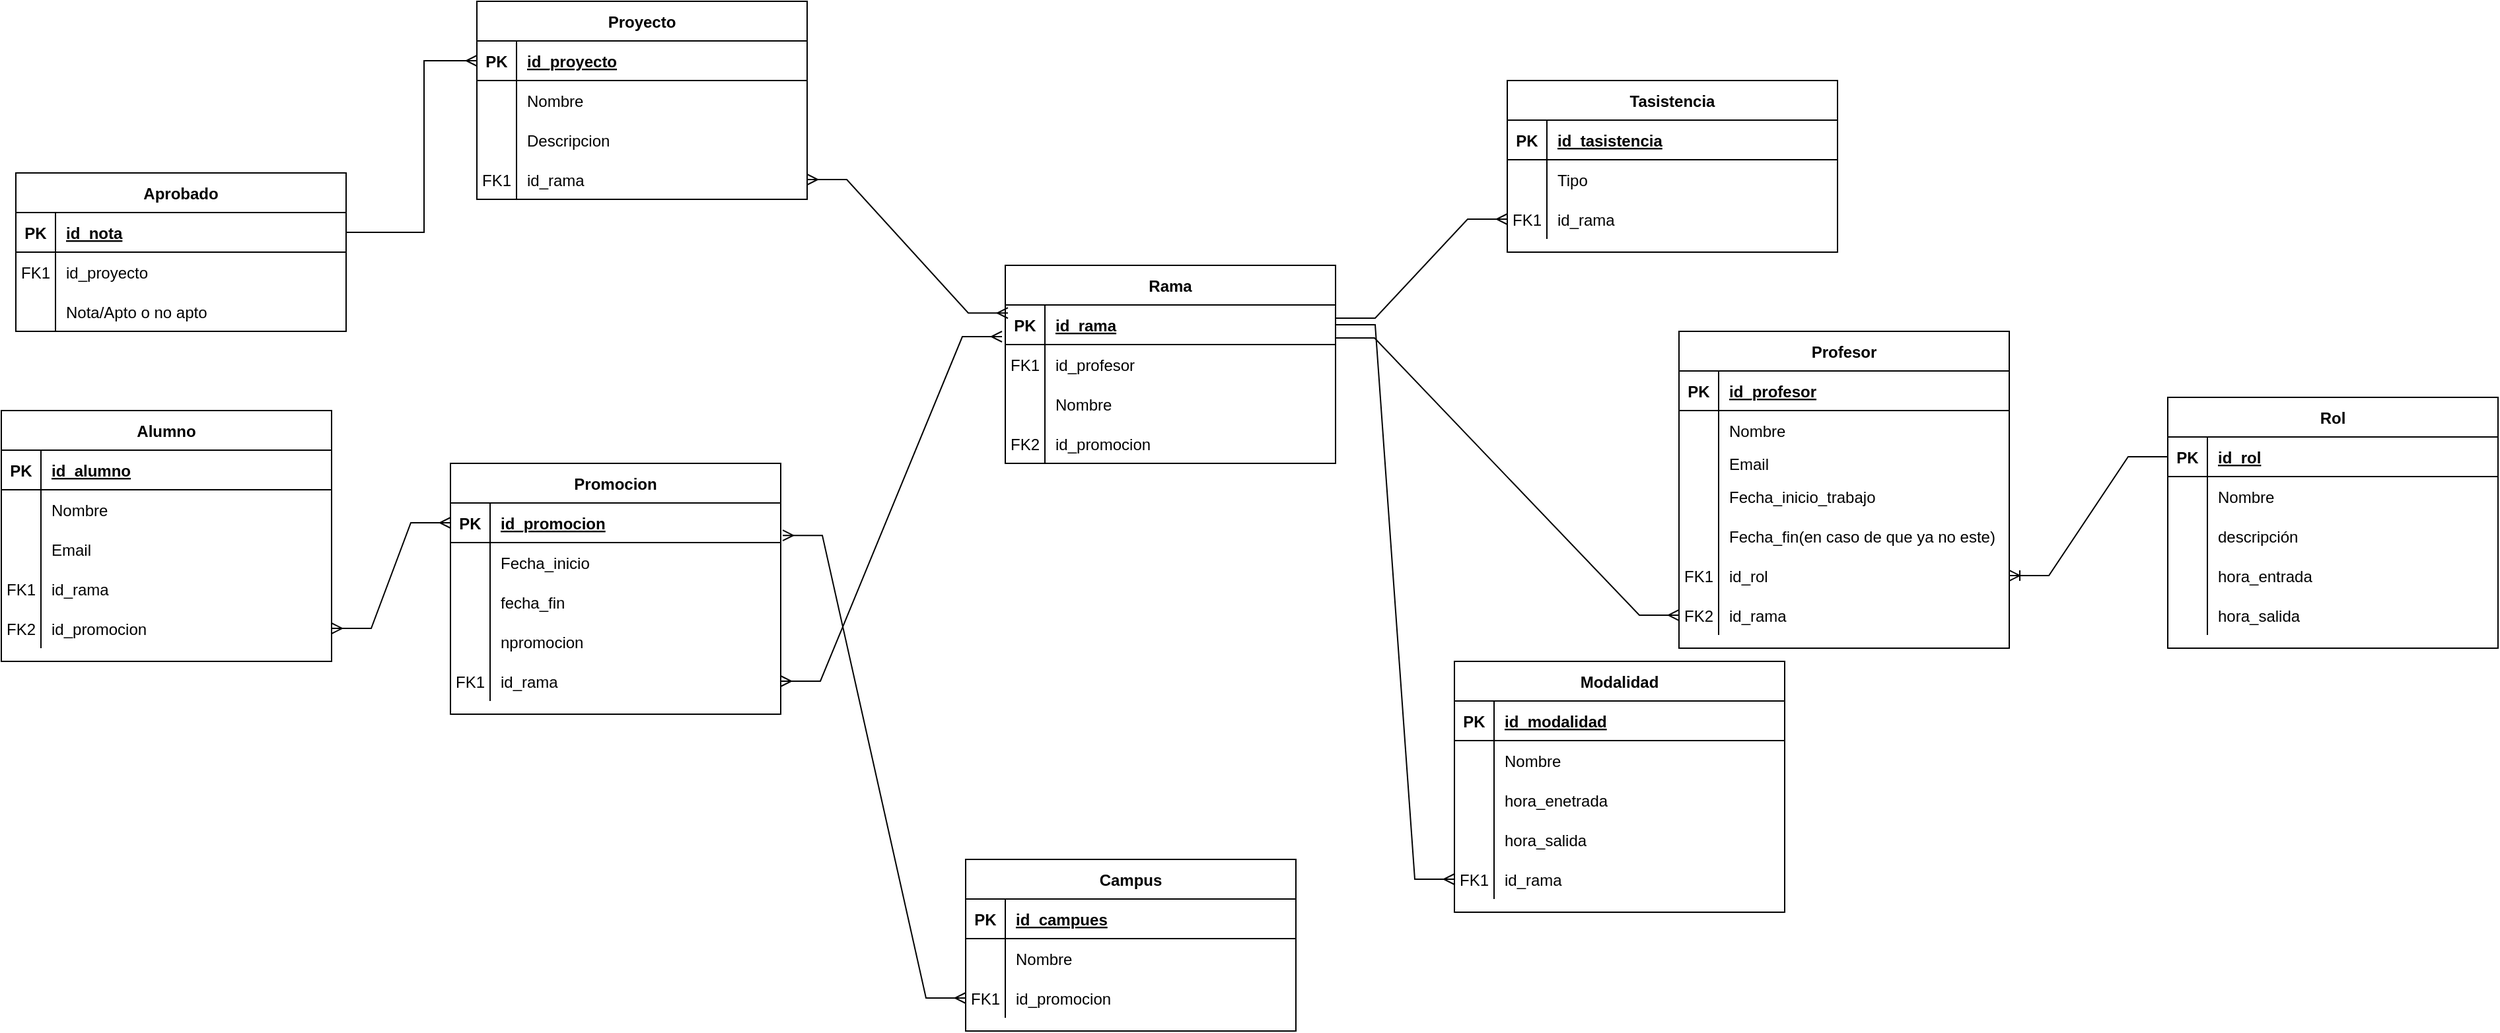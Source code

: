 <mxfile>
    <diagram id="R2lEEEUBdFMjLlhIrx00" name="Page-1">
        <mxGraphModel dx="2539" dy="1251" grid="1" gridSize="10" guides="1" tooltips="1" connect="1" arrows="1" fold="1" page="1" pageScale="1" pageWidth="850" pageHeight="1100" math="0" shadow="0" extFonts="Permanent Marker^https://fonts.googleapis.com/css?family=Permanent+Marker">
            <root>
                <mxCell id="0"/>
                <mxCell id="1" parent="0"/>
                <mxCell id="C-vyLk0tnHw3VtMMgP7b-13" value="Alumno" style="shape=table;startSize=30;container=1;collapsible=1;childLayout=tableLayout;fixedRows=1;rowLines=0;fontStyle=1;align=center;resizeLast=1;" parent="1" vertex="1">
                    <mxGeometry x="-20" y="350" width="250" height="190" as="geometry"/>
                </mxCell>
                <mxCell id="C-vyLk0tnHw3VtMMgP7b-14" value="" style="shape=partialRectangle;collapsible=0;dropTarget=0;pointerEvents=0;fillColor=none;points=[[0,0.5],[1,0.5]];portConstraint=eastwest;top=0;left=0;right=0;bottom=1;" parent="C-vyLk0tnHw3VtMMgP7b-13" vertex="1">
                    <mxGeometry y="30" width="250" height="30" as="geometry"/>
                </mxCell>
                <mxCell id="C-vyLk0tnHw3VtMMgP7b-15" value="PK" style="shape=partialRectangle;overflow=hidden;connectable=0;fillColor=none;top=0;left=0;bottom=0;right=0;fontStyle=1;" parent="C-vyLk0tnHw3VtMMgP7b-14" vertex="1">
                    <mxGeometry width="30" height="30" as="geometry">
                        <mxRectangle width="30" height="30" as="alternateBounds"/>
                    </mxGeometry>
                </mxCell>
                <mxCell id="C-vyLk0tnHw3VtMMgP7b-16" value="id_alumno" style="shape=partialRectangle;overflow=hidden;connectable=0;fillColor=none;top=0;left=0;bottom=0;right=0;align=left;spacingLeft=6;fontStyle=5;" parent="C-vyLk0tnHw3VtMMgP7b-14" vertex="1">
                    <mxGeometry x="30" width="220" height="30" as="geometry">
                        <mxRectangle width="220" height="30" as="alternateBounds"/>
                    </mxGeometry>
                </mxCell>
                <mxCell id="C-vyLk0tnHw3VtMMgP7b-17" value="" style="shape=partialRectangle;collapsible=0;dropTarget=0;pointerEvents=0;fillColor=none;points=[[0,0.5],[1,0.5]];portConstraint=eastwest;top=0;left=0;right=0;bottom=0;" parent="C-vyLk0tnHw3VtMMgP7b-13" vertex="1">
                    <mxGeometry y="60" width="250" height="30" as="geometry"/>
                </mxCell>
                <mxCell id="C-vyLk0tnHw3VtMMgP7b-18" value="" style="shape=partialRectangle;overflow=hidden;connectable=0;fillColor=none;top=0;left=0;bottom=0;right=0;" parent="C-vyLk0tnHw3VtMMgP7b-17" vertex="1">
                    <mxGeometry width="30" height="30" as="geometry">
                        <mxRectangle width="30" height="30" as="alternateBounds"/>
                    </mxGeometry>
                </mxCell>
                <mxCell id="C-vyLk0tnHw3VtMMgP7b-19" value="Nombre" style="shape=partialRectangle;overflow=hidden;connectable=0;fillColor=none;top=0;left=0;bottom=0;right=0;align=left;spacingLeft=6;" parent="C-vyLk0tnHw3VtMMgP7b-17" vertex="1">
                    <mxGeometry x="30" width="220" height="30" as="geometry">
                        <mxRectangle width="220" height="30" as="alternateBounds"/>
                    </mxGeometry>
                </mxCell>
                <mxCell id="C-vyLk0tnHw3VtMMgP7b-20" value="" style="shape=partialRectangle;collapsible=0;dropTarget=0;pointerEvents=0;fillColor=none;points=[[0,0.5],[1,0.5]];portConstraint=eastwest;top=0;left=0;right=0;bottom=0;" parent="C-vyLk0tnHw3VtMMgP7b-13" vertex="1">
                    <mxGeometry y="90" width="250" height="30" as="geometry"/>
                </mxCell>
                <mxCell id="C-vyLk0tnHw3VtMMgP7b-21" value="" style="shape=partialRectangle;overflow=hidden;connectable=0;fillColor=none;top=0;left=0;bottom=0;right=0;" parent="C-vyLk0tnHw3VtMMgP7b-20" vertex="1">
                    <mxGeometry width="30" height="30" as="geometry">
                        <mxRectangle width="30" height="30" as="alternateBounds"/>
                    </mxGeometry>
                </mxCell>
                <mxCell id="C-vyLk0tnHw3VtMMgP7b-22" value="Email" style="shape=partialRectangle;overflow=hidden;connectable=0;fillColor=none;top=0;left=0;bottom=0;right=0;align=left;spacingLeft=6;" parent="C-vyLk0tnHw3VtMMgP7b-20" vertex="1">
                    <mxGeometry x="30" width="220" height="30" as="geometry">
                        <mxRectangle width="220" height="30" as="alternateBounds"/>
                    </mxGeometry>
                </mxCell>
                <mxCell id="nscSmtSABDr_prFmmE68-13" style="shape=partialRectangle;collapsible=0;dropTarget=0;pointerEvents=0;fillColor=none;points=[[0,0.5],[1,0.5]];portConstraint=eastwest;top=0;left=0;right=0;bottom=0;" parent="C-vyLk0tnHw3VtMMgP7b-13" vertex="1">
                    <mxGeometry y="120" width="250" height="30" as="geometry"/>
                </mxCell>
                <mxCell id="nscSmtSABDr_prFmmE68-14" value="FK1" style="shape=partialRectangle;overflow=hidden;connectable=0;fillColor=none;top=0;left=0;bottom=0;right=0;" parent="nscSmtSABDr_prFmmE68-13" vertex="1">
                    <mxGeometry width="30" height="30" as="geometry">
                        <mxRectangle width="30" height="30" as="alternateBounds"/>
                    </mxGeometry>
                </mxCell>
                <mxCell id="nscSmtSABDr_prFmmE68-15" value="id_rama" style="shape=partialRectangle;overflow=hidden;connectable=0;fillColor=none;top=0;left=0;bottom=0;right=0;align=left;spacingLeft=6;" parent="nscSmtSABDr_prFmmE68-13" vertex="1">
                    <mxGeometry x="30" width="220" height="30" as="geometry">
                        <mxRectangle width="220" height="30" as="alternateBounds"/>
                    </mxGeometry>
                </mxCell>
                <mxCell id="nscSmtSABDr_prFmmE68-1" style="shape=partialRectangle;collapsible=0;dropTarget=0;pointerEvents=0;fillColor=none;points=[[0,0.5],[1,0.5]];portConstraint=eastwest;top=0;left=0;right=0;bottom=0;" parent="C-vyLk0tnHw3VtMMgP7b-13" vertex="1">
                    <mxGeometry y="150" width="250" height="30" as="geometry"/>
                </mxCell>
                <mxCell id="nscSmtSABDr_prFmmE68-2" value="FK2" style="shape=partialRectangle;overflow=hidden;connectable=0;fillColor=none;top=0;left=0;bottom=0;right=0;" parent="nscSmtSABDr_prFmmE68-1" vertex="1">
                    <mxGeometry width="30" height="30" as="geometry">
                        <mxRectangle width="30" height="30" as="alternateBounds"/>
                    </mxGeometry>
                </mxCell>
                <mxCell id="nscSmtSABDr_prFmmE68-3" value="id_promocion" style="shape=partialRectangle;overflow=hidden;connectable=0;fillColor=none;top=0;left=0;bottom=0;right=0;align=left;spacingLeft=6;" parent="nscSmtSABDr_prFmmE68-1" vertex="1">
                    <mxGeometry x="30" width="220" height="30" as="geometry">
                        <mxRectangle width="220" height="30" as="alternateBounds"/>
                    </mxGeometry>
                </mxCell>
                <mxCell id="nscSmtSABDr_prFmmE68-20" value="Rama" style="shape=table;startSize=30;container=1;collapsible=1;childLayout=tableLayout;fixedRows=1;rowLines=0;fontStyle=1;align=center;resizeLast=1;" parent="1" vertex="1">
                    <mxGeometry x="740" y="240" width="250" height="150" as="geometry"/>
                </mxCell>
                <mxCell id="nscSmtSABDr_prFmmE68-21" value="" style="shape=partialRectangle;collapsible=0;dropTarget=0;pointerEvents=0;fillColor=none;points=[[0,0.5],[1,0.5]];portConstraint=eastwest;top=0;left=0;right=0;bottom=1;" parent="nscSmtSABDr_prFmmE68-20" vertex="1">
                    <mxGeometry y="30" width="250" height="30" as="geometry"/>
                </mxCell>
                <mxCell id="nscSmtSABDr_prFmmE68-22" value="PK" style="shape=partialRectangle;overflow=hidden;connectable=0;fillColor=none;top=0;left=0;bottom=0;right=0;fontStyle=1;" parent="nscSmtSABDr_prFmmE68-21" vertex="1">
                    <mxGeometry width="30" height="30" as="geometry">
                        <mxRectangle width="30" height="30" as="alternateBounds"/>
                    </mxGeometry>
                </mxCell>
                <mxCell id="nscSmtSABDr_prFmmE68-23" value="id_rama" style="shape=partialRectangle;overflow=hidden;connectable=0;fillColor=none;top=0;left=0;bottom=0;right=0;align=left;spacingLeft=6;fontStyle=5;" parent="nscSmtSABDr_prFmmE68-21" vertex="1">
                    <mxGeometry x="30" width="220" height="30" as="geometry">
                        <mxRectangle width="220" height="30" as="alternateBounds"/>
                    </mxGeometry>
                </mxCell>
                <mxCell id="nscSmtSABDr_prFmmE68-49" style="shape=partialRectangle;collapsible=0;dropTarget=0;pointerEvents=0;fillColor=none;points=[[0,0.5],[1,0.5]];portConstraint=eastwest;top=0;left=0;right=0;bottom=0;" parent="nscSmtSABDr_prFmmE68-20" vertex="1">
                    <mxGeometry y="60" width="250" height="30" as="geometry"/>
                </mxCell>
                <mxCell id="nscSmtSABDr_prFmmE68-50" value="FK1" style="shape=partialRectangle;overflow=hidden;connectable=0;fillColor=none;top=0;left=0;bottom=0;right=0;" parent="nscSmtSABDr_prFmmE68-49" vertex="1">
                    <mxGeometry width="30" height="30" as="geometry">
                        <mxRectangle width="30" height="30" as="alternateBounds"/>
                    </mxGeometry>
                </mxCell>
                <mxCell id="nscSmtSABDr_prFmmE68-51" value="id_profesor" style="shape=partialRectangle;overflow=hidden;connectable=0;fillColor=none;top=0;left=0;bottom=0;right=0;align=left;spacingLeft=6;" parent="nscSmtSABDr_prFmmE68-49" vertex="1">
                    <mxGeometry x="30" width="220" height="30" as="geometry">
                        <mxRectangle width="220" height="30" as="alternateBounds"/>
                    </mxGeometry>
                </mxCell>
                <mxCell id="nscSmtSABDr_prFmmE68-24" value="" style="shape=partialRectangle;collapsible=0;dropTarget=0;pointerEvents=0;fillColor=none;points=[[0,0.5],[1,0.5]];portConstraint=eastwest;top=0;left=0;right=0;bottom=0;" parent="nscSmtSABDr_prFmmE68-20" vertex="1">
                    <mxGeometry y="90" width="250" height="30" as="geometry"/>
                </mxCell>
                <mxCell id="nscSmtSABDr_prFmmE68-25" value="" style="shape=partialRectangle;overflow=hidden;connectable=0;fillColor=none;top=0;left=0;bottom=0;right=0;" parent="nscSmtSABDr_prFmmE68-24" vertex="1">
                    <mxGeometry width="30" height="30" as="geometry">
                        <mxRectangle width="30" height="30" as="alternateBounds"/>
                    </mxGeometry>
                </mxCell>
                <mxCell id="nscSmtSABDr_prFmmE68-26" value="Nombre" style="shape=partialRectangle;overflow=hidden;connectable=0;fillColor=none;top=0;left=0;bottom=0;right=0;align=left;spacingLeft=6;" parent="nscSmtSABDr_prFmmE68-24" vertex="1">
                    <mxGeometry x="30" width="220" height="30" as="geometry">
                        <mxRectangle width="220" height="30" as="alternateBounds"/>
                    </mxGeometry>
                </mxCell>
                <mxCell id="ohaVqcJ5guhxGsW0atLM-52" style="shape=partialRectangle;collapsible=0;dropTarget=0;pointerEvents=0;fillColor=none;points=[[0,0.5],[1,0.5]];portConstraint=eastwest;top=0;left=0;right=0;bottom=0;" parent="nscSmtSABDr_prFmmE68-20" vertex="1">
                    <mxGeometry y="120" width="250" height="30" as="geometry"/>
                </mxCell>
                <mxCell id="ohaVqcJ5guhxGsW0atLM-53" value="FK2" style="shape=partialRectangle;overflow=hidden;connectable=0;fillColor=none;top=0;left=0;bottom=0;right=0;" parent="ohaVqcJ5guhxGsW0atLM-52" vertex="1">
                    <mxGeometry width="30" height="30" as="geometry">
                        <mxRectangle width="30" height="30" as="alternateBounds"/>
                    </mxGeometry>
                </mxCell>
                <mxCell id="ohaVqcJ5guhxGsW0atLM-54" value="id_promocion" style="shape=partialRectangle;overflow=hidden;connectable=0;fillColor=none;top=0;left=0;bottom=0;right=0;align=left;spacingLeft=6;" parent="ohaVqcJ5guhxGsW0atLM-52" vertex="1">
                    <mxGeometry x="30" width="220" height="30" as="geometry">
                        <mxRectangle width="220" height="30" as="alternateBounds"/>
                    </mxGeometry>
                </mxCell>
                <mxCell id="nscSmtSABDr_prFmmE68-62" value="Proyecto" style="shape=table;startSize=30;container=1;collapsible=1;childLayout=tableLayout;fixedRows=1;rowLines=0;fontStyle=1;align=center;resizeLast=1;" parent="1" vertex="1">
                    <mxGeometry x="340" y="40" width="250" height="150" as="geometry"/>
                </mxCell>
                <mxCell id="nscSmtSABDr_prFmmE68-63" value="" style="shape=partialRectangle;collapsible=0;dropTarget=0;pointerEvents=0;fillColor=none;points=[[0,0.5],[1,0.5]];portConstraint=eastwest;top=0;left=0;right=0;bottom=1;" parent="nscSmtSABDr_prFmmE68-62" vertex="1">
                    <mxGeometry y="30" width="250" height="30" as="geometry"/>
                </mxCell>
                <mxCell id="nscSmtSABDr_prFmmE68-64" value="PK" style="shape=partialRectangle;overflow=hidden;connectable=0;fillColor=none;top=0;left=0;bottom=0;right=0;fontStyle=1;" parent="nscSmtSABDr_prFmmE68-63" vertex="1">
                    <mxGeometry width="30" height="30" as="geometry">
                        <mxRectangle width="30" height="30" as="alternateBounds"/>
                    </mxGeometry>
                </mxCell>
                <mxCell id="nscSmtSABDr_prFmmE68-65" value="id_proyecto" style="shape=partialRectangle;overflow=hidden;connectable=0;fillColor=none;top=0;left=0;bottom=0;right=0;align=left;spacingLeft=6;fontStyle=5;" parent="nscSmtSABDr_prFmmE68-63" vertex="1">
                    <mxGeometry x="30" width="220" height="30" as="geometry">
                        <mxRectangle width="220" height="30" as="alternateBounds"/>
                    </mxGeometry>
                </mxCell>
                <mxCell id="nscSmtSABDr_prFmmE68-66" style="shape=partialRectangle;collapsible=0;dropTarget=0;pointerEvents=0;fillColor=none;points=[[0,0.5],[1,0.5]];portConstraint=eastwest;top=0;left=0;right=0;bottom=0;" parent="nscSmtSABDr_prFmmE68-62" vertex="1">
                    <mxGeometry y="60" width="250" height="30" as="geometry"/>
                </mxCell>
                <mxCell id="nscSmtSABDr_prFmmE68-67" style="shape=partialRectangle;overflow=hidden;connectable=0;fillColor=none;top=0;left=0;bottom=0;right=0;" parent="nscSmtSABDr_prFmmE68-66" vertex="1">
                    <mxGeometry width="30" height="30" as="geometry">
                        <mxRectangle width="30" height="30" as="alternateBounds"/>
                    </mxGeometry>
                </mxCell>
                <mxCell id="nscSmtSABDr_prFmmE68-68" value="Nombre" style="shape=partialRectangle;overflow=hidden;connectable=0;fillColor=none;top=0;left=0;bottom=0;right=0;align=left;spacingLeft=6;" parent="nscSmtSABDr_prFmmE68-66" vertex="1">
                    <mxGeometry x="30" width="220" height="30" as="geometry">
                        <mxRectangle width="220" height="30" as="alternateBounds"/>
                    </mxGeometry>
                </mxCell>
                <mxCell id="nscSmtSABDr_prFmmE68-69" style="shape=partialRectangle;collapsible=0;dropTarget=0;pointerEvents=0;fillColor=none;points=[[0,0.5],[1,0.5]];portConstraint=eastwest;top=0;left=0;right=0;bottom=0;" parent="nscSmtSABDr_prFmmE68-62" vertex="1">
                    <mxGeometry y="90" width="250" height="30" as="geometry"/>
                </mxCell>
                <mxCell id="nscSmtSABDr_prFmmE68-70" style="shape=partialRectangle;overflow=hidden;connectable=0;fillColor=none;top=0;left=0;bottom=0;right=0;" parent="nscSmtSABDr_prFmmE68-69" vertex="1">
                    <mxGeometry width="30" height="30" as="geometry">
                        <mxRectangle width="30" height="30" as="alternateBounds"/>
                    </mxGeometry>
                </mxCell>
                <mxCell id="nscSmtSABDr_prFmmE68-71" value="Descripcion" style="shape=partialRectangle;overflow=hidden;connectable=0;fillColor=none;top=0;left=0;bottom=0;right=0;align=left;spacingLeft=6;" parent="nscSmtSABDr_prFmmE68-69" vertex="1">
                    <mxGeometry x="30" width="220" height="30" as="geometry">
                        <mxRectangle width="220" height="30" as="alternateBounds"/>
                    </mxGeometry>
                </mxCell>
                <mxCell id="ohaVqcJ5guhxGsW0atLM-45" style="shape=partialRectangle;collapsible=0;dropTarget=0;pointerEvents=0;fillColor=none;points=[[0,0.5],[1,0.5]];portConstraint=eastwest;top=0;left=0;right=0;bottom=0;" parent="nscSmtSABDr_prFmmE68-62" vertex="1">
                    <mxGeometry y="120" width="250" height="30" as="geometry"/>
                </mxCell>
                <mxCell id="ohaVqcJ5guhxGsW0atLM-46" value="FK1" style="shape=partialRectangle;overflow=hidden;connectable=0;fillColor=none;top=0;left=0;bottom=0;right=0;" parent="ohaVqcJ5guhxGsW0atLM-45" vertex="1">
                    <mxGeometry width="30" height="30" as="geometry">
                        <mxRectangle width="30" height="30" as="alternateBounds"/>
                    </mxGeometry>
                </mxCell>
                <mxCell id="ohaVqcJ5guhxGsW0atLM-47" value="id_rama" style="shape=partialRectangle;overflow=hidden;connectable=0;fillColor=none;top=0;left=0;bottom=0;right=0;align=left;spacingLeft=6;" parent="ohaVqcJ5guhxGsW0atLM-45" vertex="1">
                    <mxGeometry x="30" width="220" height="30" as="geometry">
                        <mxRectangle width="220" height="30" as="alternateBounds"/>
                    </mxGeometry>
                </mxCell>
                <mxCell id="nscSmtSABDr_prFmmE68-84" value="Profesor" style="shape=table;startSize=30;container=1;collapsible=1;childLayout=tableLayout;fixedRows=1;rowLines=0;fontStyle=1;align=center;resizeLast=1;" parent="1" vertex="1">
                    <mxGeometry x="1250" y="290" width="250" height="240" as="geometry"/>
                </mxCell>
                <mxCell id="nscSmtSABDr_prFmmE68-85" value="" style="shape=partialRectangle;collapsible=0;dropTarget=0;pointerEvents=0;fillColor=none;points=[[0,0.5],[1,0.5]];portConstraint=eastwest;top=0;left=0;right=0;bottom=1;" parent="nscSmtSABDr_prFmmE68-84" vertex="1">
                    <mxGeometry y="30" width="250" height="30" as="geometry"/>
                </mxCell>
                <mxCell id="nscSmtSABDr_prFmmE68-86" value="PK" style="shape=partialRectangle;overflow=hidden;connectable=0;fillColor=none;top=0;left=0;bottom=0;right=0;fontStyle=1;" parent="nscSmtSABDr_prFmmE68-85" vertex="1">
                    <mxGeometry width="30" height="30" as="geometry">
                        <mxRectangle width="30" height="30" as="alternateBounds"/>
                    </mxGeometry>
                </mxCell>
                <mxCell id="nscSmtSABDr_prFmmE68-87" value="id_profesor" style="shape=partialRectangle;overflow=hidden;connectable=0;fillColor=none;top=0;left=0;bottom=0;right=0;align=left;spacingLeft=6;fontStyle=5;" parent="nscSmtSABDr_prFmmE68-85" vertex="1">
                    <mxGeometry x="30" width="220" height="30" as="geometry">
                        <mxRectangle width="220" height="30" as="alternateBounds"/>
                    </mxGeometry>
                </mxCell>
                <mxCell id="nscSmtSABDr_prFmmE68-88" value="" style="shape=partialRectangle;collapsible=0;dropTarget=0;pointerEvents=0;fillColor=none;points=[[0,0.5],[1,0.5]];portConstraint=eastwest;top=0;left=0;right=0;bottom=0;" parent="nscSmtSABDr_prFmmE68-84" vertex="1">
                    <mxGeometry y="60" width="250" height="30" as="geometry"/>
                </mxCell>
                <mxCell id="nscSmtSABDr_prFmmE68-89" value="" style="shape=partialRectangle;overflow=hidden;connectable=0;fillColor=none;top=0;left=0;bottom=0;right=0;" parent="nscSmtSABDr_prFmmE68-88" vertex="1">
                    <mxGeometry width="30" height="30" as="geometry">
                        <mxRectangle width="30" height="30" as="alternateBounds"/>
                    </mxGeometry>
                </mxCell>
                <mxCell id="nscSmtSABDr_prFmmE68-90" value="Nombre" style="shape=partialRectangle;overflow=hidden;connectable=0;fillColor=none;top=0;left=0;bottom=0;right=0;align=left;spacingLeft=6;" parent="nscSmtSABDr_prFmmE68-88" vertex="1">
                    <mxGeometry x="30" width="220" height="30" as="geometry">
                        <mxRectangle width="220" height="30" as="alternateBounds"/>
                    </mxGeometry>
                </mxCell>
                <mxCell id="nscSmtSABDr_prFmmE68-91" value="" style="shape=partialRectangle;collapsible=0;dropTarget=0;pointerEvents=0;fillColor=none;points=[[0,0.5],[1,0.5]];portConstraint=eastwest;top=0;left=0;right=0;bottom=0;" parent="nscSmtSABDr_prFmmE68-84" vertex="1">
                    <mxGeometry y="90" width="250" height="20" as="geometry"/>
                </mxCell>
                <mxCell id="nscSmtSABDr_prFmmE68-92" value="" style="shape=partialRectangle;overflow=hidden;connectable=0;fillColor=none;top=0;left=0;bottom=0;right=0;" parent="nscSmtSABDr_prFmmE68-91" vertex="1">
                    <mxGeometry width="30" height="20" as="geometry">
                        <mxRectangle width="30" height="20" as="alternateBounds"/>
                    </mxGeometry>
                </mxCell>
                <mxCell id="nscSmtSABDr_prFmmE68-93" value="Email" style="shape=partialRectangle;overflow=hidden;connectable=0;fillColor=none;top=0;left=0;bottom=0;right=0;align=left;spacingLeft=6;" parent="nscSmtSABDr_prFmmE68-91" vertex="1">
                    <mxGeometry x="30" width="220" height="20" as="geometry">
                        <mxRectangle width="220" height="20" as="alternateBounds"/>
                    </mxGeometry>
                </mxCell>
                <mxCell id="nscSmtSABDr_prFmmE68-97" style="shape=partialRectangle;collapsible=0;dropTarget=0;pointerEvents=0;fillColor=none;points=[[0,0.5],[1,0.5]];portConstraint=eastwest;top=0;left=0;right=0;bottom=0;" parent="nscSmtSABDr_prFmmE68-84" vertex="1">
                    <mxGeometry y="110" width="250" height="30" as="geometry"/>
                </mxCell>
                <mxCell id="nscSmtSABDr_prFmmE68-98" style="shape=partialRectangle;overflow=hidden;connectable=0;fillColor=none;top=0;left=0;bottom=0;right=0;" parent="nscSmtSABDr_prFmmE68-97" vertex="1">
                    <mxGeometry width="30" height="30" as="geometry">
                        <mxRectangle width="30" height="30" as="alternateBounds"/>
                    </mxGeometry>
                </mxCell>
                <mxCell id="nscSmtSABDr_prFmmE68-99" value="Fecha_inicio_trabajo" style="shape=partialRectangle;overflow=hidden;connectable=0;fillColor=none;top=0;left=0;bottom=0;right=0;align=left;spacingLeft=6;" parent="nscSmtSABDr_prFmmE68-97" vertex="1">
                    <mxGeometry x="30" width="220" height="30" as="geometry">
                        <mxRectangle width="220" height="30" as="alternateBounds"/>
                    </mxGeometry>
                </mxCell>
                <mxCell id="nscSmtSABDr_prFmmE68-100" style="shape=partialRectangle;collapsible=0;dropTarget=0;pointerEvents=0;fillColor=none;points=[[0,0.5],[1,0.5]];portConstraint=eastwest;top=0;left=0;right=0;bottom=0;" parent="nscSmtSABDr_prFmmE68-84" vertex="1">
                    <mxGeometry y="140" width="250" height="30" as="geometry"/>
                </mxCell>
                <mxCell id="nscSmtSABDr_prFmmE68-101" style="shape=partialRectangle;overflow=hidden;connectable=0;fillColor=none;top=0;left=0;bottom=0;right=0;" parent="nscSmtSABDr_prFmmE68-100" vertex="1">
                    <mxGeometry width="30" height="30" as="geometry">
                        <mxRectangle width="30" height="30" as="alternateBounds"/>
                    </mxGeometry>
                </mxCell>
                <mxCell id="nscSmtSABDr_prFmmE68-102" value="Fecha_fin(en caso de que ya no este)" style="shape=partialRectangle;overflow=hidden;connectable=0;fillColor=none;top=0;left=0;bottom=0;right=0;align=left;spacingLeft=6;" parent="nscSmtSABDr_prFmmE68-100" vertex="1">
                    <mxGeometry x="30" width="220" height="30" as="geometry">
                        <mxRectangle width="220" height="30" as="alternateBounds"/>
                    </mxGeometry>
                </mxCell>
                <mxCell id="zIpBuZd9Kpi-kt3Sp6eE-81" style="shape=partialRectangle;collapsible=0;dropTarget=0;pointerEvents=0;fillColor=none;points=[[0,0.5],[1,0.5]];portConstraint=eastwest;top=0;left=0;right=0;bottom=0;" parent="nscSmtSABDr_prFmmE68-84" vertex="1">
                    <mxGeometry y="170" width="250" height="30" as="geometry"/>
                </mxCell>
                <mxCell id="zIpBuZd9Kpi-kt3Sp6eE-82" value="FK1" style="shape=partialRectangle;overflow=hidden;connectable=0;fillColor=none;top=0;left=0;bottom=0;right=0;" parent="zIpBuZd9Kpi-kt3Sp6eE-81" vertex="1">
                    <mxGeometry width="30" height="30" as="geometry">
                        <mxRectangle width="30" height="30" as="alternateBounds"/>
                    </mxGeometry>
                </mxCell>
                <mxCell id="zIpBuZd9Kpi-kt3Sp6eE-83" value="id_rol" style="shape=partialRectangle;overflow=hidden;connectable=0;fillColor=none;top=0;left=0;bottom=0;right=0;align=left;spacingLeft=6;" parent="zIpBuZd9Kpi-kt3Sp6eE-81" vertex="1">
                    <mxGeometry x="30" width="220" height="30" as="geometry">
                        <mxRectangle width="220" height="30" as="alternateBounds"/>
                    </mxGeometry>
                </mxCell>
                <mxCell id="5" style="shape=partialRectangle;collapsible=0;dropTarget=0;pointerEvents=0;fillColor=none;points=[[0,0.5],[1,0.5]];portConstraint=eastwest;top=0;left=0;right=0;bottom=0;" vertex="1" parent="nscSmtSABDr_prFmmE68-84">
                    <mxGeometry y="200" width="250" height="30" as="geometry"/>
                </mxCell>
                <mxCell id="6" value="FK2" style="shape=partialRectangle;overflow=hidden;connectable=0;fillColor=none;top=0;left=0;bottom=0;right=0;" vertex="1" parent="5">
                    <mxGeometry width="30" height="30" as="geometry">
                        <mxRectangle width="30" height="30" as="alternateBounds"/>
                    </mxGeometry>
                </mxCell>
                <mxCell id="7" value="id_rama" style="shape=partialRectangle;overflow=hidden;connectable=0;fillColor=none;top=0;left=0;bottom=0;right=0;align=left;spacingLeft=6;" vertex="1" parent="5">
                    <mxGeometry x="30" width="220" height="30" as="geometry">
                        <mxRectangle width="220" height="30" as="alternateBounds"/>
                    </mxGeometry>
                </mxCell>
                <mxCell id="nscSmtSABDr_prFmmE68-113" value="Promocion" style="shape=table;startSize=30;container=1;collapsible=1;childLayout=tableLayout;fixedRows=1;rowLines=0;fontStyle=1;align=center;resizeLast=1;" parent="1" vertex="1">
                    <mxGeometry x="320" y="390" width="250" height="190" as="geometry"/>
                </mxCell>
                <mxCell id="nscSmtSABDr_prFmmE68-114" value="" style="shape=partialRectangle;collapsible=0;dropTarget=0;pointerEvents=0;fillColor=none;points=[[0,0.5],[1,0.5]];portConstraint=eastwest;top=0;left=0;right=0;bottom=1;" parent="nscSmtSABDr_prFmmE68-113" vertex="1">
                    <mxGeometry y="30" width="250" height="30" as="geometry"/>
                </mxCell>
                <mxCell id="nscSmtSABDr_prFmmE68-115" value="PK" style="shape=partialRectangle;overflow=hidden;connectable=0;fillColor=none;top=0;left=0;bottom=0;right=0;fontStyle=1;" parent="nscSmtSABDr_prFmmE68-114" vertex="1">
                    <mxGeometry width="30" height="30" as="geometry">
                        <mxRectangle width="30" height="30" as="alternateBounds"/>
                    </mxGeometry>
                </mxCell>
                <mxCell id="nscSmtSABDr_prFmmE68-116" value="id_promocion" style="shape=partialRectangle;overflow=hidden;connectable=0;fillColor=none;top=0;left=0;bottom=0;right=0;align=left;spacingLeft=6;fontStyle=5;" parent="nscSmtSABDr_prFmmE68-114" vertex="1">
                    <mxGeometry x="30" width="220" height="30" as="geometry">
                        <mxRectangle width="220" height="30" as="alternateBounds"/>
                    </mxGeometry>
                </mxCell>
                <mxCell id="nscSmtSABDr_prFmmE68-117" value="" style="shape=partialRectangle;collapsible=0;dropTarget=0;pointerEvents=0;fillColor=none;points=[[0,0.5],[1,0.5]];portConstraint=eastwest;top=0;left=0;right=0;bottom=0;" parent="nscSmtSABDr_prFmmE68-113" vertex="1">
                    <mxGeometry y="60" width="250" height="30" as="geometry"/>
                </mxCell>
                <mxCell id="nscSmtSABDr_prFmmE68-118" value="" style="shape=partialRectangle;overflow=hidden;connectable=0;fillColor=none;top=0;left=0;bottom=0;right=0;" parent="nscSmtSABDr_prFmmE68-117" vertex="1">
                    <mxGeometry width="30" height="30" as="geometry">
                        <mxRectangle width="30" height="30" as="alternateBounds"/>
                    </mxGeometry>
                </mxCell>
                <mxCell id="nscSmtSABDr_prFmmE68-119" value="Fecha_inicio" style="shape=partialRectangle;overflow=hidden;connectable=0;fillColor=none;top=0;left=0;bottom=0;right=0;align=left;spacingLeft=6;" parent="nscSmtSABDr_prFmmE68-117" vertex="1">
                    <mxGeometry x="30" width="220" height="30" as="geometry">
                        <mxRectangle width="220" height="30" as="alternateBounds"/>
                    </mxGeometry>
                </mxCell>
                <mxCell id="nscSmtSABDr_prFmmE68-120" value="" style="shape=partialRectangle;collapsible=0;dropTarget=0;pointerEvents=0;fillColor=none;points=[[0,0.5],[1,0.5]];portConstraint=eastwest;top=0;left=0;right=0;bottom=0;" parent="nscSmtSABDr_prFmmE68-113" vertex="1">
                    <mxGeometry y="90" width="250" height="30" as="geometry"/>
                </mxCell>
                <mxCell id="nscSmtSABDr_prFmmE68-121" value="" style="shape=partialRectangle;overflow=hidden;connectable=0;fillColor=none;top=0;left=0;bottom=0;right=0;" parent="nscSmtSABDr_prFmmE68-120" vertex="1">
                    <mxGeometry width="30" height="30" as="geometry">
                        <mxRectangle width="30" height="30" as="alternateBounds"/>
                    </mxGeometry>
                </mxCell>
                <mxCell id="nscSmtSABDr_prFmmE68-122" value="fecha_fin" style="shape=partialRectangle;overflow=hidden;connectable=0;fillColor=none;top=0;left=0;bottom=0;right=0;align=left;spacingLeft=6;" parent="nscSmtSABDr_prFmmE68-120" vertex="1">
                    <mxGeometry x="30" width="220" height="30" as="geometry">
                        <mxRectangle width="220" height="30" as="alternateBounds"/>
                    </mxGeometry>
                </mxCell>
                <mxCell id="zIpBuZd9Kpi-kt3Sp6eE-84" style="shape=partialRectangle;collapsible=0;dropTarget=0;pointerEvents=0;fillColor=none;points=[[0,0.5],[1,0.5]];portConstraint=eastwest;top=0;left=0;right=0;bottom=0;" parent="nscSmtSABDr_prFmmE68-113" vertex="1">
                    <mxGeometry y="120" width="250" height="30" as="geometry"/>
                </mxCell>
                <mxCell id="zIpBuZd9Kpi-kt3Sp6eE-85" style="shape=partialRectangle;overflow=hidden;connectable=0;fillColor=none;top=0;left=0;bottom=0;right=0;" parent="zIpBuZd9Kpi-kt3Sp6eE-84" vertex="1">
                    <mxGeometry width="30" height="30" as="geometry">
                        <mxRectangle width="30" height="30" as="alternateBounds"/>
                    </mxGeometry>
                </mxCell>
                <mxCell id="zIpBuZd9Kpi-kt3Sp6eE-86" value="npromocion" style="shape=partialRectangle;overflow=hidden;connectable=0;fillColor=none;top=0;left=0;bottom=0;right=0;align=left;spacingLeft=6;" parent="zIpBuZd9Kpi-kt3Sp6eE-84" vertex="1">
                    <mxGeometry x="30" width="220" height="30" as="geometry">
                        <mxRectangle width="220" height="30" as="alternateBounds"/>
                    </mxGeometry>
                </mxCell>
                <mxCell id="2" style="shape=partialRectangle;collapsible=0;dropTarget=0;pointerEvents=0;fillColor=none;points=[[0,0.5],[1,0.5]];portConstraint=eastwest;top=0;left=0;right=0;bottom=0;" vertex="1" parent="nscSmtSABDr_prFmmE68-113">
                    <mxGeometry y="150" width="250" height="30" as="geometry"/>
                </mxCell>
                <mxCell id="3" value="FK1" style="shape=partialRectangle;overflow=hidden;connectable=0;fillColor=none;top=0;left=0;bottom=0;right=0;" vertex="1" parent="2">
                    <mxGeometry width="30" height="30" as="geometry">
                        <mxRectangle width="30" height="30" as="alternateBounds"/>
                    </mxGeometry>
                </mxCell>
                <mxCell id="4" value="id_rama" style="shape=partialRectangle;overflow=hidden;connectable=0;fillColor=none;top=0;left=0;bottom=0;right=0;align=left;spacingLeft=6;" vertex="1" parent="2">
                    <mxGeometry x="30" width="220" height="30" as="geometry">
                        <mxRectangle width="220" height="30" as="alternateBounds"/>
                    </mxGeometry>
                </mxCell>
                <mxCell id="nscSmtSABDr_prFmmE68-137" value="" style="edgeStyle=entityRelationEdgeStyle;fontSize=12;html=1;endArrow=ERmany;startArrow=ERmany;rounded=0;exitX=1;exitY=0.5;exitDx=0;exitDy=0;entryX=0.008;entryY=0.204;entryDx=0;entryDy=0;entryPerimeter=0;" parent="1" source="ohaVqcJ5guhxGsW0atLM-45" target="nscSmtSABDr_prFmmE68-21" edge="1">
                    <mxGeometry width="100" height="100" relative="1" as="geometry">
                        <mxPoint x="790" y="410" as="sourcePoint"/>
                        <mxPoint x="290" y="300" as="targetPoint"/>
                    </mxGeometry>
                </mxCell>
                <mxCell id="nscSmtSABDr_prFmmE68-141" value="Aprobado" style="shape=table;startSize=30;container=1;collapsible=1;childLayout=tableLayout;fixedRows=1;rowLines=0;fontStyle=1;align=center;resizeLast=1;" parent="1" vertex="1">
                    <mxGeometry x="-9" y="170" width="250" height="120" as="geometry"/>
                </mxCell>
                <mxCell id="nscSmtSABDr_prFmmE68-142" value="" style="shape=partialRectangle;collapsible=0;dropTarget=0;pointerEvents=0;fillColor=none;points=[[0,0.5],[1,0.5]];portConstraint=eastwest;top=0;left=0;right=0;bottom=1;" parent="nscSmtSABDr_prFmmE68-141" vertex="1">
                    <mxGeometry y="30" width="250" height="30" as="geometry"/>
                </mxCell>
                <mxCell id="nscSmtSABDr_prFmmE68-143" value="PK" style="shape=partialRectangle;overflow=hidden;connectable=0;fillColor=none;top=0;left=0;bottom=0;right=0;fontStyle=1;" parent="nscSmtSABDr_prFmmE68-142" vertex="1">
                    <mxGeometry width="30" height="30" as="geometry">
                        <mxRectangle width="30" height="30" as="alternateBounds"/>
                    </mxGeometry>
                </mxCell>
                <mxCell id="nscSmtSABDr_prFmmE68-144" value="id_nota" style="shape=partialRectangle;overflow=hidden;connectable=0;fillColor=none;top=0;left=0;bottom=0;right=0;align=left;spacingLeft=6;fontStyle=5;" parent="nscSmtSABDr_prFmmE68-142" vertex="1">
                    <mxGeometry x="30" width="220" height="30" as="geometry">
                        <mxRectangle width="220" height="30" as="alternateBounds"/>
                    </mxGeometry>
                </mxCell>
                <mxCell id="nscSmtSABDr_prFmmE68-148" style="shape=partialRectangle;collapsible=0;dropTarget=0;pointerEvents=0;fillColor=none;points=[[0,0.5],[1,0.5]];portConstraint=eastwest;top=0;left=0;right=0;bottom=0;" parent="nscSmtSABDr_prFmmE68-141" vertex="1">
                    <mxGeometry y="60" width="250" height="30" as="geometry"/>
                </mxCell>
                <mxCell id="nscSmtSABDr_prFmmE68-149" value="FK1" style="shape=partialRectangle;overflow=hidden;connectable=0;fillColor=none;top=0;left=0;bottom=0;right=0;" parent="nscSmtSABDr_prFmmE68-148" vertex="1">
                    <mxGeometry width="30" height="30" as="geometry">
                        <mxRectangle width="30" height="30" as="alternateBounds"/>
                    </mxGeometry>
                </mxCell>
                <mxCell id="nscSmtSABDr_prFmmE68-150" value="id_proyecto" style="shape=partialRectangle;overflow=hidden;connectable=0;fillColor=none;top=0;left=0;bottom=0;right=0;align=left;spacingLeft=6;" parent="nscSmtSABDr_prFmmE68-148" vertex="1">
                    <mxGeometry x="30" width="220" height="30" as="geometry">
                        <mxRectangle width="220" height="30" as="alternateBounds"/>
                    </mxGeometry>
                </mxCell>
                <mxCell id="nscSmtSABDr_prFmmE68-151" style="shape=partialRectangle;collapsible=0;dropTarget=0;pointerEvents=0;fillColor=none;points=[[0,0.5],[1,0.5]];portConstraint=eastwest;top=0;left=0;right=0;bottom=0;" parent="nscSmtSABDr_prFmmE68-141" vertex="1">
                    <mxGeometry y="90" width="250" height="30" as="geometry"/>
                </mxCell>
                <mxCell id="nscSmtSABDr_prFmmE68-152" style="shape=partialRectangle;overflow=hidden;connectable=0;fillColor=none;top=0;left=0;bottom=0;right=0;" parent="nscSmtSABDr_prFmmE68-151" vertex="1">
                    <mxGeometry width="30" height="30" as="geometry">
                        <mxRectangle width="30" height="30" as="alternateBounds"/>
                    </mxGeometry>
                </mxCell>
                <mxCell id="nscSmtSABDr_prFmmE68-153" value="Nota/Apto o no apto" style="shape=partialRectangle;overflow=hidden;connectable=0;fillColor=none;top=0;left=0;bottom=0;right=0;align=left;spacingLeft=6;" parent="nscSmtSABDr_prFmmE68-151" vertex="1">
                    <mxGeometry x="30" width="220" height="30" as="geometry">
                        <mxRectangle width="220" height="30" as="alternateBounds"/>
                    </mxGeometry>
                </mxCell>
                <mxCell id="nscSmtSABDr_prFmmE68-159" value="" style="edgeStyle=entityRelationEdgeStyle;fontSize=12;html=1;endArrow=ERmany;rounded=0;entryX=0;entryY=0.5;entryDx=0;entryDy=0;exitX=0.998;exitY=0.835;exitDx=0;exitDy=0;exitPerimeter=0;" parent="1" source="nscSmtSABDr_prFmmE68-21" target="5" edge="1">
                    <mxGeometry width="100" height="100" relative="1" as="geometry">
                        <mxPoint x="990" y="410" as="sourcePoint"/>
                        <mxPoint x="1090" y="310" as="targetPoint"/>
                    </mxGeometry>
                </mxCell>
                <mxCell id="vFrUx5aRepXuI474knIn-1" value="Campus" style="shape=table;startSize=30;container=1;collapsible=1;childLayout=tableLayout;fixedRows=1;rowLines=0;fontStyle=1;align=center;resizeLast=1;" parent="1" vertex="1">
                    <mxGeometry x="710" y="690" width="250" height="130" as="geometry"/>
                </mxCell>
                <mxCell id="vFrUx5aRepXuI474knIn-2" value="" style="shape=partialRectangle;collapsible=0;dropTarget=0;pointerEvents=0;fillColor=none;points=[[0,0.5],[1,0.5]];portConstraint=eastwest;top=0;left=0;right=0;bottom=1;" parent="vFrUx5aRepXuI474knIn-1" vertex="1">
                    <mxGeometry y="30" width="250" height="30" as="geometry"/>
                </mxCell>
                <mxCell id="vFrUx5aRepXuI474knIn-3" value="PK" style="shape=partialRectangle;overflow=hidden;connectable=0;fillColor=none;top=0;left=0;bottom=0;right=0;fontStyle=1;" parent="vFrUx5aRepXuI474knIn-2" vertex="1">
                    <mxGeometry width="30" height="30" as="geometry">
                        <mxRectangle width="30" height="30" as="alternateBounds"/>
                    </mxGeometry>
                </mxCell>
                <mxCell id="vFrUx5aRepXuI474knIn-4" value="id_campues" style="shape=partialRectangle;overflow=hidden;connectable=0;fillColor=none;top=0;left=0;bottom=0;right=0;align=left;spacingLeft=6;fontStyle=5;" parent="vFrUx5aRepXuI474knIn-2" vertex="1">
                    <mxGeometry x="30" width="220" height="30" as="geometry">
                        <mxRectangle width="220" height="30" as="alternateBounds"/>
                    </mxGeometry>
                </mxCell>
                <mxCell id="vFrUx5aRepXuI474knIn-5" value="" style="shape=partialRectangle;collapsible=0;dropTarget=0;pointerEvents=0;fillColor=none;points=[[0,0.5],[1,0.5]];portConstraint=eastwest;top=0;left=0;right=0;bottom=0;" parent="vFrUx5aRepXuI474knIn-1" vertex="1">
                    <mxGeometry y="60" width="250" height="30" as="geometry"/>
                </mxCell>
                <mxCell id="vFrUx5aRepXuI474knIn-6" value="" style="shape=partialRectangle;overflow=hidden;connectable=0;fillColor=none;top=0;left=0;bottom=0;right=0;" parent="vFrUx5aRepXuI474knIn-5" vertex="1">
                    <mxGeometry width="30" height="30" as="geometry">
                        <mxRectangle width="30" height="30" as="alternateBounds"/>
                    </mxGeometry>
                </mxCell>
                <mxCell id="vFrUx5aRepXuI474knIn-7" value="Nombre" style="shape=partialRectangle;overflow=hidden;connectable=0;fillColor=none;top=0;left=0;bottom=0;right=0;align=left;spacingLeft=6;" parent="vFrUx5aRepXuI474knIn-5" vertex="1">
                    <mxGeometry x="30" width="220" height="30" as="geometry">
                        <mxRectangle width="220" height="30" as="alternateBounds"/>
                    </mxGeometry>
                </mxCell>
                <mxCell id="vFrUx5aRepXuI474knIn-20" style="shape=partialRectangle;collapsible=0;dropTarget=0;pointerEvents=0;fillColor=none;points=[[0,0.5],[1,0.5]];portConstraint=eastwest;top=0;left=0;right=0;bottom=0;" parent="vFrUx5aRepXuI474knIn-1" vertex="1">
                    <mxGeometry y="90" width="250" height="30" as="geometry"/>
                </mxCell>
                <mxCell id="vFrUx5aRepXuI474knIn-21" value="FK1" style="shape=partialRectangle;overflow=hidden;connectable=0;fillColor=none;top=0;left=0;bottom=0;right=0;" parent="vFrUx5aRepXuI474knIn-20" vertex="1">
                    <mxGeometry width="30" height="30" as="geometry">
                        <mxRectangle width="30" height="30" as="alternateBounds"/>
                    </mxGeometry>
                </mxCell>
                <mxCell id="vFrUx5aRepXuI474knIn-22" value="id_promocion" style="shape=partialRectangle;overflow=hidden;connectable=0;fillColor=none;top=0;left=0;bottom=0;right=0;align=left;spacingLeft=6;" parent="vFrUx5aRepXuI474knIn-20" vertex="1">
                    <mxGeometry x="30" width="220" height="30" as="geometry">
                        <mxRectangle width="220" height="30" as="alternateBounds"/>
                    </mxGeometry>
                </mxCell>
                <mxCell id="vFrUx5aRepXuI474knIn-23" value="" style="edgeStyle=entityRelationEdgeStyle;fontSize=12;html=1;endArrow=ERmany;startArrow=ERmany;rounded=0;entryX=0;entryY=0.5;entryDx=0;entryDy=0;exitX=1.006;exitY=0.819;exitDx=0;exitDy=0;exitPerimeter=0;" parent="1" source="nscSmtSABDr_prFmmE68-114" target="vFrUx5aRepXuI474knIn-20" edge="1">
                    <mxGeometry width="100" height="100" relative="1" as="geometry">
                        <mxPoint x="850" y="590" as="sourcePoint"/>
                        <mxPoint x="950" y="490" as="targetPoint"/>
                    </mxGeometry>
                </mxCell>
                <mxCell id="9TcL9Y629x0bY9-wgLXi-1" value="" style="fontSize=12;html=1;endArrow=ERmany;rounded=0;entryX=0;entryY=0.5;entryDx=0;entryDy=0;movable=1;resizable=1;rotatable=1;deletable=1;editable=1;locked=0;connectable=1;strokeWidth=1;strokeColor=default;exitX=1;exitY=0.5;exitDx=0;exitDy=0;" parent="1" source="nscSmtSABDr_prFmmE68-142" target="nscSmtSABDr_prFmmE68-63" edge="1">
                    <mxGeometry width="100" height="100" relative="1" as="geometry">
                        <mxPoint x="230" y="110" as="sourcePoint"/>
                        <mxPoint x="380" y="745" as="targetPoint"/>
                        <Array as="points">
                            <mxPoint x="300" y="215"/>
                            <mxPoint x="300" y="85"/>
                        </Array>
                    </mxGeometry>
                </mxCell>
                <mxCell id="ohaVqcJ5guhxGsW0atLM-1" value="Rol" style="shape=table;startSize=30;container=1;collapsible=1;childLayout=tableLayout;fixedRows=1;rowLines=0;fontStyle=1;align=center;resizeLast=1;" parent="1" vertex="1">
                    <mxGeometry x="1620" y="340" width="250" height="190" as="geometry"/>
                </mxCell>
                <mxCell id="ohaVqcJ5guhxGsW0atLM-2" value="" style="shape=partialRectangle;collapsible=0;dropTarget=0;pointerEvents=0;fillColor=none;points=[[0,0.5],[1,0.5]];portConstraint=eastwest;top=0;left=0;right=0;bottom=1;" parent="ohaVqcJ5guhxGsW0atLM-1" vertex="1">
                    <mxGeometry y="30" width="250" height="30" as="geometry"/>
                </mxCell>
                <mxCell id="ohaVqcJ5guhxGsW0atLM-3" value="PK" style="shape=partialRectangle;overflow=hidden;connectable=0;fillColor=none;top=0;left=0;bottom=0;right=0;fontStyle=1;" parent="ohaVqcJ5guhxGsW0atLM-2" vertex="1">
                    <mxGeometry width="30" height="30" as="geometry">
                        <mxRectangle width="30" height="30" as="alternateBounds"/>
                    </mxGeometry>
                </mxCell>
                <mxCell id="ohaVqcJ5guhxGsW0atLM-4" value="id_rol" style="shape=partialRectangle;overflow=hidden;connectable=0;fillColor=none;top=0;left=0;bottom=0;right=0;align=left;spacingLeft=6;fontStyle=5;" parent="ohaVqcJ5guhxGsW0atLM-2" vertex="1">
                    <mxGeometry x="30" width="220" height="30" as="geometry">
                        <mxRectangle width="220" height="30" as="alternateBounds"/>
                    </mxGeometry>
                </mxCell>
                <mxCell id="ohaVqcJ5guhxGsW0atLM-5" value="" style="shape=partialRectangle;collapsible=0;dropTarget=0;pointerEvents=0;fillColor=none;points=[[0,0.5],[1,0.5]];portConstraint=eastwest;top=0;left=0;right=0;bottom=0;" parent="ohaVqcJ5guhxGsW0atLM-1" vertex="1">
                    <mxGeometry y="60" width="250" height="30" as="geometry"/>
                </mxCell>
                <mxCell id="ohaVqcJ5guhxGsW0atLM-6" value="" style="shape=partialRectangle;overflow=hidden;connectable=0;fillColor=none;top=0;left=0;bottom=0;right=0;" parent="ohaVqcJ5guhxGsW0atLM-5" vertex="1">
                    <mxGeometry width="30" height="30" as="geometry">
                        <mxRectangle width="30" height="30" as="alternateBounds"/>
                    </mxGeometry>
                </mxCell>
                <mxCell id="ohaVqcJ5guhxGsW0atLM-7" value="Nombre" style="shape=partialRectangle;overflow=hidden;connectable=0;fillColor=none;top=0;left=0;bottom=0;right=0;align=left;spacingLeft=6;" parent="ohaVqcJ5guhxGsW0atLM-5" vertex="1">
                    <mxGeometry x="30" width="220" height="30" as="geometry">
                        <mxRectangle width="220" height="30" as="alternateBounds"/>
                    </mxGeometry>
                </mxCell>
                <mxCell id="ohaVqcJ5guhxGsW0atLM-8" style="shape=partialRectangle;collapsible=0;dropTarget=0;pointerEvents=0;fillColor=none;points=[[0,0.5],[1,0.5]];portConstraint=eastwest;top=0;left=0;right=0;bottom=0;" parent="ohaVqcJ5guhxGsW0atLM-1" vertex="1">
                    <mxGeometry y="90" width="250" height="30" as="geometry"/>
                </mxCell>
                <mxCell id="ohaVqcJ5guhxGsW0atLM-9" value="" style="shape=partialRectangle;overflow=hidden;connectable=0;fillColor=none;top=0;left=0;bottom=0;right=0;" parent="ohaVqcJ5guhxGsW0atLM-8" vertex="1">
                    <mxGeometry width="30" height="30" as="geometry">
                        <mxRectangle width="30" height="30" as="alternateBounds"/>
                    </mxGeometry>
                </mxCell>
                <mxCell id="ohaVqcJ5guhxGsW0atLM-10" value="descripción" style="shape=partialRectangle;overflow=hidden;connectable=0;fillColor=none;top=0;left=0;bottom=0;right=0;align=left;spacingLeft=6;" parent="ohaVqcJ5guhxGsW0atLM-8" vertex="1">
                    <mxGeometry x="30" width="220" height="30" as="geometry">
                        <mxRectangle width="220" height="30" as="alternateBounds"/>
                    </mxGeometry>
                </mxCell>
                <mxCell id="ohaVqcJ5guhxGsW0atLM-11" style="shape=partialRectangle;collapsible=0;dropTarget=0;pointerEvents=0;fillColor=none;points=[[0,0.5],[1,0.5]];portConstraint=eastwest;top=0;left=0;right=0;bottom=0;" parent="ohaVqcJ5guhxGsW0atLM-1" vertex="1">
                    <mxGeometry y="120" width="250" height="30" as="geometry"/>
                </mxCell>
                <mxCell id="ohaVqcJ5guhxGsW0atLM-12" style="shape=partialRectangle;overflow=hidden;connectable=0;fillColor=none;top=0;left=0;bottom=0;right=0;" parent="ohaVqcJ5guhxGsW0atLM-11" vertex="1">
                    <mxGeometry width="30" height="30" as="geometry">
                        <mxRectangle width="30" height="30" as="alternateBounds"/>
                    </mxGeometry>
                </mxCell>
                <mxCell id="ohaVqcJ5guhxGsW0atLM-13" value="hora_entrada" style="shape=partialRectangle;overflow=hidden;connectable=0;fillColor=none;top=0;left=0;bottom=0;right=0;align=left;spacingLeft=6;" parent="ohaVqcJ5guhxGsW0atLM-11" vertex="1">
                    <mxGeometry x="30" width="220" height="30" as="geometry">
                        <mxRectangle width="220" height="30" as="alternateBounds"/>
                    </mxGeometry>
                </mxCell>
                <mxCell id="ohaVqcJ5guhxGsW0atLM-14" style="shape=partialRectangle;collapsible=0;dropTarget=0;pointerEvents=0;fillColor=none;points=[[0,0.5],[1,0.5]];portConstraint=eastwest;top=0;left=0;right=0;bottom=0;" parent="ohaVqcJ5guhxGsW0atLM-1" vertex="1">
                    <mxGeometry y="150" width="250" height="30" as="geometry"/>
                </mxCell>
                <mxCell id="ohaVqcJ5guhxGsW0atLM-15" style="shape=partialRectangle;overflow=hidden;connectable=0;fillColor=none;top=0;left=0;bottom=0;right=0;" parent="ohaVqcJ5guhxGsW0atLM-14" vertex="1">
                    <mxGeometry width="30" height="30" as="geometry">
                        <mxRectangle width="30" height="30" as="alternateBounds"/>
                    </mxGeometry>
                </mxCell>
                <mxCell id="ohaVqcJ5guhxGsW0atLM-16" value="hora_salida" style="shape=partialRectangle;overflow=hidden;connectable=0;fillColor=none;top=0;left=0;bottom=0;right=0;align=left;spacingLeft=6;" parent="ohaVqcJ5guhxGsW0atLM-14" vertex="1">
                    <mxGeometry x="30" width="220" height="30" as="geometry">
                        <mxRectangle width="220" height="30" as="alternateBounds"/>
                    </mxGeometry>
                </mxCell>
                <mxCell id="ohaVqcJ5guhxGsW0atLM-17" value="Modalidad" style="shape=table;startSize=30;container=1;collapsible=1;childLayout=tableLayout;fixedRows=1;rowLines=0;fontStyle=1;align=center;resizeLast=1;" parent="1" vertex="1">
                    <mxGeometry x="1080" y="540" width="250" height="190" as="geometry"/>
                </mxCell>
                <mxCell id="ohaVqcJ5guhxGsW0atLM-18" value="" style="shape=partialRectangle;collapsible=0;dropTarget=0;pointerEvents=0;fillColor=none;points=[[0,0.5],[1,0.5]];portConstraint=eastwest;top=0;left=0;right=0;bottom=1;" parent="ohaVqcJ5guhxGsW0atLM-17" vertex="1">
                    <mxGeometry y="30" width="250" height="30" as="geometry"/>
                </mxCell>
                <mxCell id="ohaVqcJ5guhxGsW0atLM-19" value="PK" style="shape=partialRectangle;overflow=hidden;connectable=0;fillColor=none;top=0;left=0;bottom=0;right=0;fontStyle=1;" parent="ohaVqcJ5guhxGsW0atLM-18" vertex="1">
                    <mxGeometry width="30" height="30" as="geometry">
                        <mxRectangle width="30" height="30" as="alternateBounds"/>
                    </mxGeometry>
                </mxCell>
                <mxCell id="ohaVqcJ5guhxGsW0atLM-20" value="id_modalidad" style="shape=partialRectangle;overflow=hidden;connectable=0;fillColor=none;top=0;left=0;bottom=0;right=0;align=left;spacingLeft=6;fontStyle=5;" parent="ohaVqcJ5guhxGsW0atLM-18" vertex="1">
                    <mxGeometry x="30" width="220" height="30" as="geometry">
                        <mxRectangle width="220" height="30" as="alternateBounds"/>
                    </mxGeometry>
                </mxCell>
                <mxCell id="ohaVqcJ5guhxGsW0atLM-21" value="" style="shape=partialRectangle;collapsible=0;dropTarget=0;pointerEvents=0;fillColor=none;points=[[0,0.5],[1,0.5]];portConstraint=eastwest;top=0;left=0;right=0;bottom=0;" parent="ohaVqcJ5guhxGsW0atLM-17" vertex="1">
                    <mxGeometry y="60" width="250" height="30" as="geometry"/>
                </mxCell>
                <mxCell id="ohaVqcJ5guhxGsW0atLM-22" value="" style="shape=partialRectangle;overflow=hidden;connectable=0;fillColor=none;top=0;left=0;bottom=0;right=0;" parent="ohaVqcJ5guhxGsW0atLM-21" vertex="1">
                    <mxGeometry width="30" height="30" as="geometry">
                        <mxRectangle width="30" height="30" as="alternateBounds"/>
                    </mxGeometry>
                </mxCell>
                <mxCell id="ohaVqcJ5guhxGsW0atLM-23" value="Nombre" style="shape=partialRectangle;overflow=hidden;connectable=0;fillColor=none;top=0;left=0;bottom=0;right=0;align=left;spacingLeft=6;" parent="ohaVqcJ5guhxGsW0atLM-21" vertex="1">
                    <mxGeometry x="30" width="220" height="30" as="geometry">
                        <mxRectangle width="220" height="30" as="alternateBounds"/>
                    </mxGeometry>
                </mxCell>
                <mxCell id="ohaVqcJ5guhxGsW0atLM-24" style="shape=partialRectangle;collapsible=0;dropTarget=0;pointerEvents=0;fillColor=none;points=[[0,0.5],[1,0.5]];portConstraint=eastwest;top=0;left=0;right=0;bottom=0;" parent="ohaVqcJ5guhxGsW0atLM-17" vertex="1">
                    <mxGeometry y="90" width="250" height="30" as="geometry"/>
                </mxCell>
                <mxCell id="ohaVqcJ5guhxGsW0atLM-25" value="" style="shape=partialRectangle;overflow=hidden;connectable=0;fillColor=none;top=0;left=0;bottom=0;right=0;" parent="ohaVqcJ5guhxGsW0atLM-24" vertex="1">
                    <mxGeometry width="30" height="30" as="geometry">
                        <mxRectangle width="30" height="30" as="alternateBounds"/>
                    </mxGeometry>
                </mxCell>
                <mxCell id="ohaVqcJ5guhxGsW0atLM-26" value="hora_enetrada" style="shape=partialRectangle;overflow=hidden;connectable=0;fillColor=none;top=0;left=0;bottom=0;right=0;align=left;spacingLeft=6;" parent="ohaVqcJ5guhxGsW0atLM-24" vertex="1">
                    <mxGeometry x="30" width="220" height="30" as="geometry">
                        <mxRectangle width="220" height="30" as="alternateBounds"/>
                    </mxGeometry>
                </mxCell>
                <mxCell id="ohaVqcJ5guhxGsW0atLM-27" style="shape=partialRectangle;collapsible=0;dropTarget=0;pointerEvents=0;fillColor=none;points=[[0,0.5],[1,0.5]];portConstraint=eastwest;top=0;left=0;right=0;bottom=0;" parent="ohaVqcJ5guhxGsW0atLM-17" vertex="1">
                    <mxGeometry y="120" width="250" height="30" as="geometry"/>
                </mxCell>
                <mxCell id="ohaVqcJ5guhxGsW0atLM-28" style="shape=partialRectangle;overflow=hidden;connectable=0;fillColor=none;top=0;left=0;bottom=0;right=0;" parent="ohaVqcJ5guhxGsW0atLM-27" vertex="1">
                    <mxGeometry width="30" height="30" as="geometry">
                        <mxRectangle width="30" height="30" as="alternateBounds"/>
                    </mxGeometry>
                </mxCell>
                <mxCell id="ohaVqcJ5guhxGsW0atLM-29" value="hora_salida" style="shape=partialRectangle;overflow=hidden;connectable=0;fillColor=none;top=0;left=0;bottom=0;right=0;align=left;spacingLeft=6;" parent="ohaVqcJ5guhxGsW0atLM-27" vertex="1">
                    <mxGeometry x="30" width="220" height="30" as="geometry">
                        <mxRectangle width="220" height="30" as="alternateBounds"/>
                    </mxGeometry>
                </mxCell>
                <mxCell id="ohaVqcJ5guhxGsW0atLM-77" style="shape=partialRectangle;collapsible=0;dropTarget=0;pointerEvents=0;fillColor=none;points=[[0,0.5],[1,0.5]];portConstraint=eastwest;top=0;left=0;right=0;bottom=0;" parent="ohaVqcJ5guhxGsW0atLM-17" vertex="1">
                    <mxGeometry y="150" width="250" height="30" as="geometry"/>
                </mxCell>
                <mxCell id="ohaVqcJ5guhxGsW0atLM-78" value="FK1" style="shape=partialRectangle;overflow=hidden;connectable=0;fillColor=none;top=0;left=0;bottom=0;right=0;" parent="ohaVqcJ5guhxGsW0atLM-77" vertex="1">
                    <mxGeometry width="30" height="30" as="geometry">
                        <mxRectangle width="30" height="30" as="alternateBounds"/>
                    </mxGeometry>
                </mxCell>
                <mxCell id="ohaVqcJ5guhxGsW0atLM-79" value="id_rama" style="shape=partialRectangle;overflow=hidden;connectable=0;fillColor=none;top=0;left=0;bottom=0;right=0;align=left;spacingLeft=6;" parent="ohaVqcJ5guhxGsW0atLM-77" vertex="1">
                    <mxGeometry x="30" width="220" height="30" as="geometry">
                        <mxRectangle width="220" height="30" as="alternateBounds"/>
                    </mxGeometry>
                </mxCell>
                <mxCell id="ohaVqcJ5guhxGsW0atLM-31" value="" style="edgeStyle=entityRelationEdgeStyle;fontSize=12;html=1;endArrow=ERoneToMany;rounded=0;entryX=1;entryY=0.5;entryDx=0;entryDy=0;exitX=0;exitY=0.5;exitDx=0;exitDy=0;" parent="1" source="ohaVqcJ5guhxGsW0atLM-2" target="zIpBuZd9Kpi-kt3Sp6eE-81" edge="1">
                    <mxGeometry width="100" height="100" relative="1" as="geometry">
                        <mxPoint x="1300" y="610" as="sourcePoint"/>
                        <mxPoint x="1400" y="510" as="targetPoint"/>
                    </mxGeometry>
                </mxCell>
                <mxCell id="ohaVqcJ5guhxGsW0atLM-51" value="" style="edgeStyle=entityRelationEdgeStyle;fontSize=12;html=1;endArrow=ERmany;startArrow=ERmany;rounded=0;entryX=0;entryY=0.5;entryDx=0;entryDy=0;exitX=1;exitY=0.5;exitDx=0;exitDy=0;" parent="1" source="nscSmtSABDr_prFmmE68-1" target="nscSmtSABDr_prFmmE68-114" edge="1">
                    <mxGeometry width="100" height="100" relative="1" as="geometry">
                        <mxPoint x="440" y="630" as="sourcePoint"/>
                        <mxPoint x="540" y="530" as="targetPoint"/>
                    </mxGeometry>
                </mxCell>
                <mxCell id="ohaVqcJ5guhxGsW0atLM-55" value="" style="edgeStyle=entityRelationEdgeStyle;fontSize=12;html=1;endArrow=ERmany;startArrow=ERmany;rounded=0;entryX=-0.01;entryY=0.8;entryDx=0;entryDy=0;exitX=1;exitY=0.5;exitDx=0;exitDy=0;entryPerimeter=0;" parent="1" source="2" target="nscSmtSABDr_prFmmE68-21" edge="1">
                    <mxGeometry width="100" height="100" relative="1" as="geometry">
                        <mxPoint x="700" y="510" as="sourcePoint"/>
                        <mxPoint x="870" y="440" as="targetPoint"/>
                    </mxGeometry>
                </mxCell>
                <mxCell id="ohaVqcJ5guhxGsW0atLM-59" value="Tasistencia" style="shape=table;startSize=30;container=1;collapsible=1;childLayout=tableLayout;fixedRows=1;rowLines=0;fontStyle=1;align=center;resizeLast=1;" parent="1" vertex="1">
                    <mxGeometry x="1120" y="100" width="250" height="130" as="geometry"/>
                </mxCell>
                <mxCell id="ohaVqcJ5guhxGsW0atLM-60" value="" style="shape=partialRectangle;collapsible=0;dropTarget=0;pointerEvents=0;fillColor=none;points=[[0,0.5],[1,0.5]];portConstraint=eastwest;top=0;left=0;right=0;bottom=1;" parent="ohaVqcJ5guhxGsW0atLM-59" vertex="1">
                    <mxGeometry y="30" width="250" height="30" as="geometry"/>
                </mxCell>
                <mxCell id="ohaVqcJ5guhxGsW0atLM-61" value="PK" style="shape=partialRectangle;overflow=hidden;connectable=0;fillColor=none;top=0;left=0;bottom=0;right=0;fontStyle=1;" parent="ohaVqcJ5guhxGsW0atLM-60" vertex="1">
                    <mxGeometry width="30" height="30" as="geometry">
                        <mxRectangle width="30" height="30" as="alternateBounds"/>
                    </mxGeometry>
                </mxCell>
                <mxCell id="ohaVqcJ5guhxGsW0atLM-62" value="id_tasistencia" style="shape=partialRectangle;overflow=hidden;connectable=0;fillColor=none;top=0;left=0;bottom=0;right=0;align=left;spacingLeft=6;fontStyle=5;" parent="ohaVqcJ5guhxGsW0atLM-60" vertex="1">
                    <mxGeometry x="30" width="220" height="30" as="geometry">
                        <mxRectangle width="220" height="30" as="alternateBounds"/>
                    </mxGeometry>
                </mxCell>
                <mxCell id="ohaVqcJ5guhxGsW0atLM-63" value="" style="shape=partialRectangle;collapsible=0;dropTarget=0;pointerEvents=0;fillColor=none;points=[[0,0.5],[1,0.5]];portConstraint=eastwest;top=0;left=0;right=0;bottom=0;" parent="ohaVqcJ5guhxGsW0atLM-59" vertex="1">
                    <mxGeometry y="60" width="250" height="30" as="geometry"/>
                </mxCell>
                <mxCell id="ohaVqcJ5guhxGsW0atLM-64" value="" style="shape=partialRectangle;overflow=hidden;connectable=0;fillColor=none;top=0;left=0;bottom=0;right=0;" parent="ohaVqcJ5guhxGsW0atLM-63" vertex="1">
                    <mxGeometry width="30" height="30" as="geometry">
                        <mxRectangle width="30" height="30" as="alternateBounds"/>
                    </mxGeometry>
                </mxCell>
                <mxCell id="ohaVqcJ5guhxGsW0atLM-65" value="Tipo" style="shape=partialRectangle;overflow=hidden;connectable=0;fillColor=none;top=0;left=0;bottom=0;right=0;align=left;spacingLeft=6;" parent="ohaVqcJ5guhxGsW0atLM-63" vertex="1">
                    <mxGeometry x="30" width="220" height="30" as="geometry">
                        <mxRectangle width="220" height="30" as="alternateBounds"/>
                    </mxGeometry>
                </mxCell>
                <mxCell id="ohaVqcJ5guhxGsW0atLM-73" style="shape=partialRectangle;collapsible=0;dropTarget=0;pointerEvents=0;fillColor=none;points=[[0,0.5],[1,0.5]];portConstraint=eastwest;top=0;left=0;right=0;bottom=0;" parent="ohaVqcJ5guhxGsW0atLM-59" vertex="1">
                    <mxGeometry y="90" width="250" height="30" as="geometry"/>
                </mxCell>
                <mxCell id="ohaVqcJ5guhxGsW0atLM-74" value="FK1" style="shape=partialRectangle;overflow=hidden;connectable=0;fillColor=none;top=0;left=0;bottom=0;right=0;" parent="ohaVqcJ5guhxGsW0atLM-73" vertex="1">
                    <mxGeometry width="30" height="30" as="geometry">
                        <mxRectangle width="30" height="30" as="alternateBounds"/>
                    </mxGeometry>
                </mxCell>
                <mxCell id="ohaVqcJ5guhxGsW0atLM-75" value="id_rama" style="shape=partialRectangle;overflow=hidden;connectable=0;fillColor=none;top=0;left=0;bottom=0;right=0;align=left;spacingLeft=6;" parent="ohaVqcJ5guhxGsW0atLM-73" vertex="1">
                    <mxGeometry x="30" width="220" height="30" as="geometry">
                        <mxRectangle width="220" height="30" as="alternateBounds"/>
                    </mxGeometry>
                </mxCell>
                <mxCell id="ohaVqcJ5guhxGsW0atLM-76" value="" style="edgeStyle=entityRelationEdgeStyle;fontSize=12;html=1;endArrow=ERmany;rounded=0;entryX=0;entryY=0.5;entryDx=0;entryDy=0;" parent="1" target="ohaVqcJ5guhxGsW0atLM-73" edge="1">
                    <mxGeometry width="100" height="100" relative="1" as="geometry">
                        <mxPoint x="990" y="280" as="sourcePoint"/>
                        <mxPoint x="990" y="440" as="targetPoint"/>
                    </mxGeometry>
                </mxCell>
                <mxCell id="ohaVqcJ5guhxGsW0atLM-80" value="" style="edgeStyle=entityRelationEdgeStyle;fontSize=12;html=1;endArrow=ERmany;rounded=0;entryX=0;entryY=0.5;entryDx=0;entryDy=0;exitX=1;exitY=0.5;exitDx=0;exitDy=0;" parent="1" source="nscSmtSABDr_prFmmE68-21" target="ohaVqcJ5guhxGsW0atLM-77" edge="1">
                    <mxGeometry width="100" height="100" relative="1" as="geometry">
                        <mxPoint x="1000" y="290" as="sourcePoint"/>
                        <mxPoint x="990" y="440" as="targetPoint"/>
                    </mxGeometry>
                </mxCell>
            </root>
        </mxGraphModel>
    </diagram>
</mxfile>